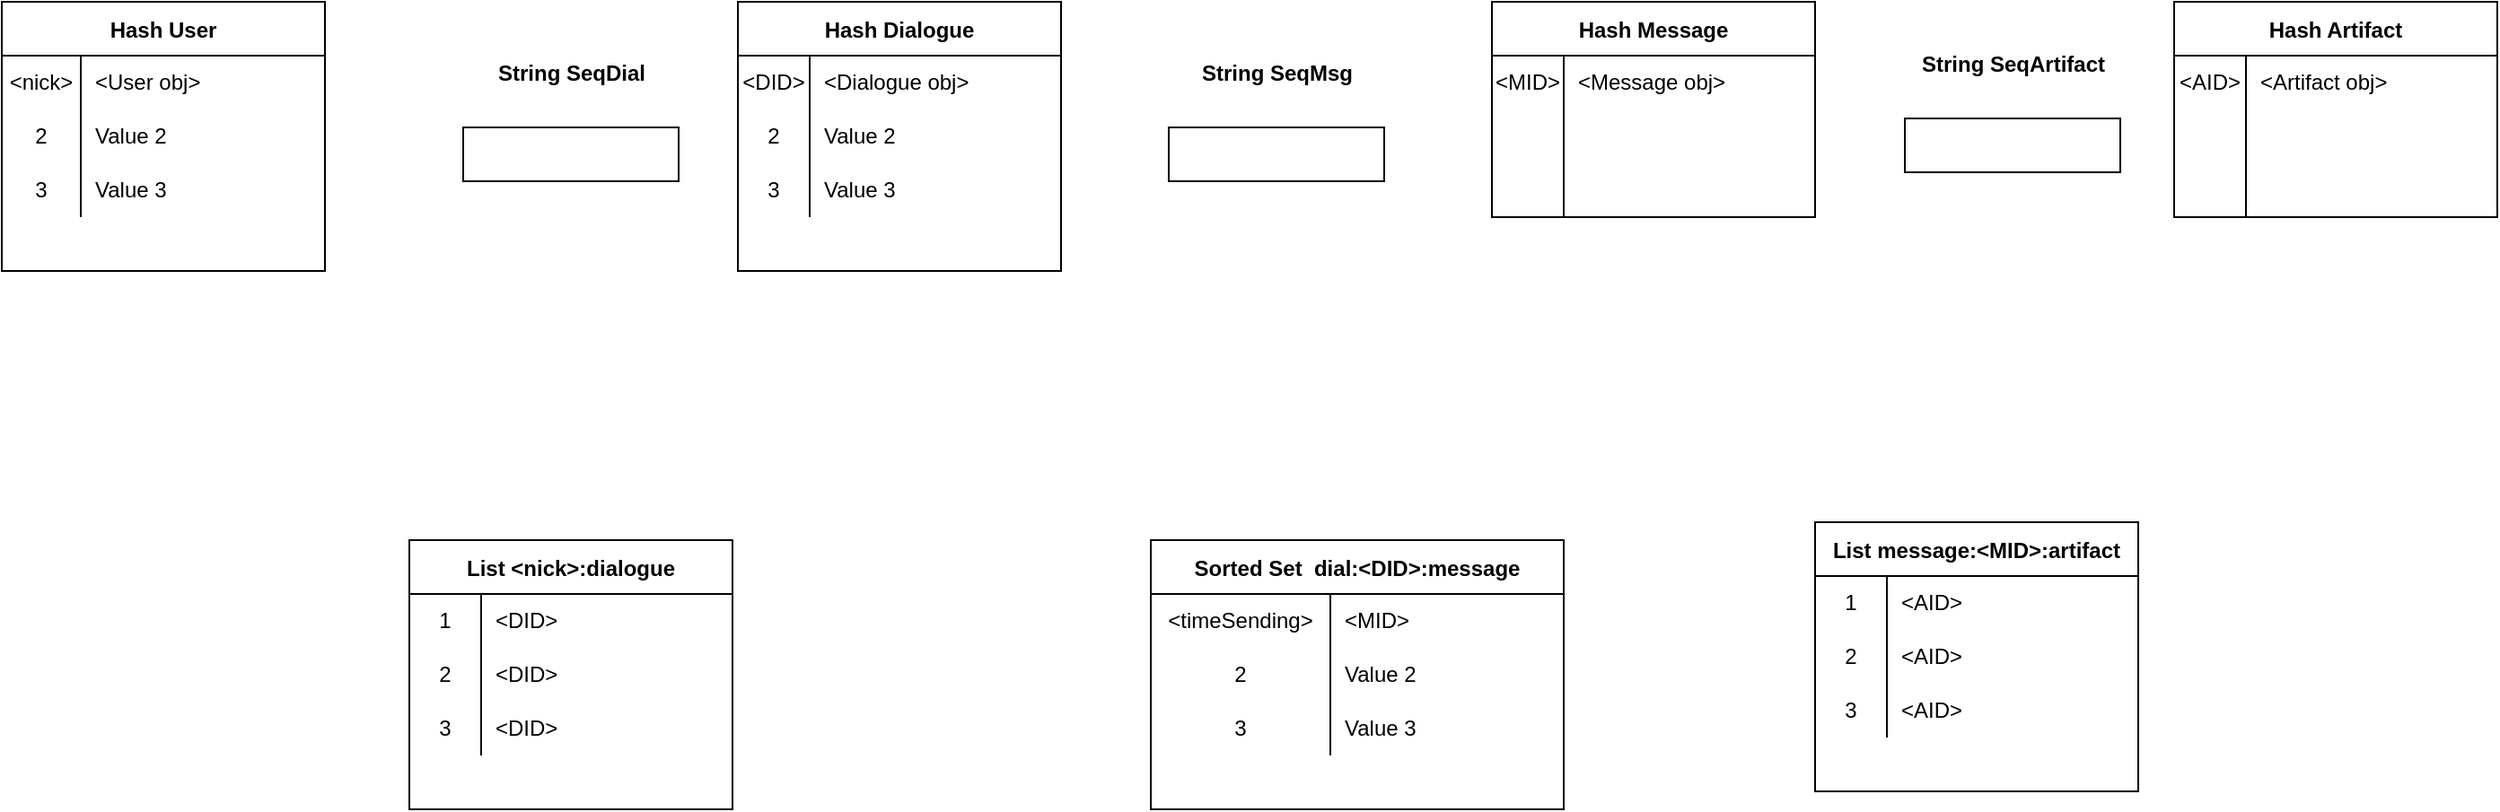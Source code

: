 <mxfile version="19.0.3" type="device"><diagram id="YDS3Kun28kK4We9RIPZs" name="Страница 1"><mxGraphModel dx="2249" dy="865" grid="1" gridSize="10" guides="1" tooltips="1" connect="1" arrows="1" fold="1" page="1" pageScale="1" pageWidth="827" pageHeight="1169" math="0" shadow="0"><root><mxCell id="0"/><mxCell id="1" parent="0"/><mxCell id="cifgh8cmRTteLWyUKo6B-1" value="Hash User" style="shape=table;startSize=30;container=1;collapsible=0;childLayout=tableLayout;fixedRows=1;rowLines=0;fontStyle=1;" parent="1" vertex="1"><mxGeometry x="-730" y="80" width="180" height="150" as="geometry"/></mxCell><mxCell id="cifgh8cmRTteLWyUKo6B-2" value="" style="shape=tableRow;horizontal=0;startSize=0;swimlaneHead=0;swimlaneBody=0;top=0;left=0;bottom=0;right=0;collapsible=0;dropTarget=0;fillColor=none;points=[[0,0.5],[1,0.5]];portConstraint=eastwest;" parent="cifgh8cmRTteLWyUKo6B-1" vertex="1"><mxGeometry y="30" width="180" height="30" as="geometry"/></mxCell><mxCell id="cifgh8cmRTteLWyUKo6B-3" value="&amp;lt;nick&amp;gt;" style="shape=partialRectangle;html=1;whiteSpace=wrap;connectable=0;fillColor=none;top=0;left=0;bottom=0;right=0;overflow=hidden;pointerEvents=1;" parent="cifgh8cmRTteLWyUKo6B-2" vertex="1"><mxGeometry width="44" height="30" as="geometry"><mxRectangle width="44" height="30" as="alternateBounds"/></mxGeometry></mxCell><mxCell id="cifgh8cmRTteLWyUKo6B-4" value="&amp;lt;User obj&amp;gt;" style="shape=partialRectangle;html=1;whiteSpace=wrap;connectable=0;fillColor=none;top=0;left=0;bottom=0;right=0;align=left;spacingLeft=6;overflow=hidden;" parent="cifgh8cmRTteLWyUKo6B-2" vertex="1"><mxGeometry x="44" width="136" height="30" as="geometry"><mxRectangle width="136" height="30" as="alternateBounds"/></mxGeometry></mxCell><mxCell id="cifgh8cmRTteLWyUKo6B-5" value="" style="shape=tableRow;horizontal=0;startSize=0;swimlaneHead=0;swimlaneBody=0;top=0;left=0;bottom=0;right=0;collapsible=0;dropTarget=0;fillColor=none;points=[[0,0.5],[1,0.5]];portConstraint=eastwest;" parent="cifgh8cmRTteLWyUKo6B-1" vertex="1"><mxGeometry y="60" width="180" height="30" as="geometry"/></mxCell><mxCell id="cifgh8cmRTteLWyUKo6B-6" value="2" style="shape=partialRectangle;html=1;whiteSpace=wrap;connectable=0;fillColor=none;top=0;left=0;bottom=0;right=0;overflow=hidden;" parent="cifgh8cmRTteLWyUKo6B-5" vertex="1"><mxGeometry width="44" height="30" as="geometry"><mxRectangle width="44" height="30" as="alternateBounds"/></mxGeometry></mxCell><mxCell id="cifgh8cmRTteLWyUKo6B-7" value="Value 2" style="shape=partialRectangle;html=1;whiteSpace=wrap;connectable=0;fillColor=none;top=0;left=0;bottom=0;right=0;align=left;spacingLeft=6;overflow=hidden;" parent="cifgh8cmRTteLWyUKo6B-5" vertex="1"><mxGeometry x="44" width="136" height="30" as="geometry"><mxRectangle width="136" height="30" as="alternateBounds"/></mxGeometry></mxCell><mxCell id="cifgh8cmRTteLWyUKo6B-8" value="" style="shape=tableRow;horizontal=0;startSize=0;swimlaneHead=0;swimlaneBody=0;top=0;left=0;bottom=0;right=0;collapsible=0;dropTarget=0;fillColor=none;points=[[0,0.5],[1,0.5]];portConstraint=eastwest;" parent="cifgh8cmRTteLWyUKo6B-1" vertex="1"><mxGeometry y="90" width="180" height="30" as="geometry"/></mxCell><mxCell id="cifgh8cmRTteLWyUKo6B-9" value="3" style="shape=partialRectangle;html=1;whiteSpace=wrap;connectable=0;fillColor=none;top=0;left=0;bottom=0;right=0;overflow=hidden;" parent="cifgh8cmRTteLWyUKo6B-8" vertex="1"><mxGeometry width="44" height="30" as="geometry"><mxRectangle width="44" height="30" as="alternateBounds"/></mxGeometry></mxCell><mxCell id="cifgh8cmRTteLWyUKo6B-10" value="Value 3" style="shape=partialRectangle;html=1;whiteSpace=wrap;connectable=0;fillColor=none;top=0;left=0;bottom=0;right=0;align=left;spacingLeft=6;overflow=hidden;" parent="cifgh8cmRTteLWyUKo6B-8" vertex="1"><mxGeometry x="44" width="136" height="30" as="geometry"><mxRectangle width="136" height="30" as="alternateBounds"/></mxGeometry></mxCell><mxCell id="cifgh8cmRTteLWyUKo6B-11" value="Hash Dialogue" style="shape=table;startSize=30;container=1;collapsible=0;childLayout=tableLayout;fixedRows=1;rowLines=0;fontStyle=1;" parent="1" vertex="1"><mxGeometry x="-320" y="80" width="180" height="150" as="geometry"/></mxCell><mxCell id="cifgh8cmRTteLWyUKo6B-12" value="" style="shape=tableRow;horizontal=0;startSize=0;swimlaneHead=0;swimlaneBody=0;top=0;left=0;bottom=0;right=0;collapsible=0;dropTarget=0;fillColor=none;points=[[0,0.5],[1,0.5]];portConstraint=eastwest;" parent="cifgh8cmRTteLWyUKo6B-11" vertex="1"><mxGeometry y="30" width="180" height="30" as="geometry"/></mxCell><mxCell id="cifgh8cmRTteLWyUKo6B-13" value="&amp;lt;DID&amp;gt;" style="shape=partialRectangle;html=1;whiteSpace=wrap;connectable=0;fillColor=none;top=0;left=0;bottom=0;right=0;overflow=hidden;pointerEvents=1;" parent="cifgh8cmRTteLWyUKo6B-12" vertex="1"><mxGeometry width="40" height="30" as="geometry"><mxRectangle width="40" height="30" as="alternateBounds"/></mxGeometry></mxCell><mxCell id="cifgh8cmRTteLWyUKo6B-14" value="&amp;lt;Dialogue obj&amp;gt;" style="shape=partialRectangle;html=1;whiteSpace=wrap;connectable=0;fillColor=none;top=0;left=0;bottom=0;right=0;align=left;spacingLeft=6;overflow=hidden;" parent="cifgh8cmRTteLWyUKo6B-12" vertex="1"><mxGeometry x="40" width="140" height="30" as="geometry"><mxRectangle width="140" height="30" as="alternateBounds"/></mxGeometry></mxCell><mxCell id="cifgh8cmRTteLWyUKo6B-15" value="" style="shape=tableRow;horizontal=0;startSize=0;swimlaneHead=0;swimlaneBody=0;top=0;left=0;bottom=0;right=0;collapsible=0;dropTarget=0;fillColor=none;points=[[0,0.5],[1,0.5]];portConstraint=eastwest;" parent="cifgh8cmRTteLWyUKo6B-11" vertex="1"><mxGeometry y="60" width="180" height="30" as="geometry"/></mxCell><mxCell id="cifgh8cmRTteLWyUKo6B-16" value="2" style="shape=partialRectangle;html=1;whiteSpace=wrap;connectable=0;fillColor=none;top=0;left=0;bottom=0;right=0;overflow=hidden;" parent="cifgh8cmRTteLWyUKo6B-15" vertex="1"><mxGeometry width="40" height="30" as="geometry"><mxRectangle width="40" height="30" as="alternateBounds"/></mxGeometry></mxCell><mxCell id="cifgh8cmRTteLWyUKo6B-17" value="Value 2" style="shape=partialRectangle;html=1;whiteSpace=wrap;connectable=0;fillColor=none;top=0;left=0;bottom=0;right=0;align=left;spacingLeft=6;overflow=hidden;" parent="cifgh8cmRTteLWyUKo6B-15" vertex="1"><mxGeometry x="40" width="140" height="30" as="geometry"><mxRectangle width="140" height="30" as="alternateBounds"/></mxGeometry></mxCell><mxCell id="cifgh8cmRTteLWyUKo6B-18" value="" style="shape=tableRow;horizontal=0;startSize=0;swimlaneHead=0;swimlaneBody=0;top=0;left=0;bottom=0;right=0;collapsible=0;dropTarget=0;fillColor=none;points=[[0,0.5],[1,0.5]];portConstraint=eastwest;" parent="cifgh8cmRTteLWyUKo6B-11" vertex="1"><mxGeometry y="90" width="180" height="30" as="geometry"/></mxCell><mxCell id="cifgh8cmRTteLWyUKo6B-19" value="3" style="shape=partialRectangle;html=1;whiteSpace=wrap;connectable=0;fillColor=none;top=0;left=0;bottom=0;right=0;overflow=hidden;" parent="cifgh8cmRTteLWyUKo6B-18" vertex="1"><mxGeometry width="40" height="30" as="geometry"><mxRectangle width="40" height="30" as="alternateBounds"/></mxGeometry></mxCell><mxCell id="cifgh8cmRTteLWyUKo6B-20" value="Value 3" style="shape=partialRectangle;html=1;whiteSpace=wrap;connectable=0;fillColor=none;top=0;left=0;bottom=0;right=0;align=left;spacingLeft=6;overflow=hidden;" parent="cifgh8cmRTteLWyUKo6B-18" vertex="1"><mxGeometry x="40" width="140" height="30" as="geometry"><mxRectangle width="140" height="30" as="alternateBounds"/></mxGeometry></mxCell><mxCell id="cifgh8cmRTteLWyUKo6B-51" value="List &lt;nick&gt;:dialogue" style="shape=table;startSize=30;container=1;collapsible=0;childLayout=tableLayout;fixedRows=1;rowLines=0;fontStyle=1;" parent="1" vertex="1"><mxGeometry x="-503" y="380" width="180" height="150" as="geometry"/></mxCell><mxCell id="cifgh8cmRTteLWyUKo6B-52" value="" style="shape=tableRow;horizontal=0;startSize=0;swimlaneHead=0;swimlaneBody=0;top=0;left=0;bottom=0;right=0;collapsible=0;dropTarget=0;fillColor=none;points=[[0,0.5],[1,0.5]];portConstraint=eastwest;" parent="cifgh8cmRTteLWyUKo6B-51" vertex="1"><mxGeometry y="30" width="180" height="30" as="geometry"/></mxCell><mxCell id="cifgh8cmRTteLWyUKo6B-53" value="1" style="shape=partialRectangle;html=1;whiteSpace=wrap;connectable=0;fillColor=none;top=0;left=0;bottom=0;right=0;overflow=hidden;pointerEvents=1;" parent="cifgh8cmRTteLWyUKo6B-52" vertex="1"><mxGeometry width="40" height="30" as="geometry"><mxRectangle width="40" height="30" as="alternateBounds"/></mxGeometry></mxCell><mxCell id="cifgh8cmRTteLWyUKo6B-54" value="&amp;lt;DID&amp;gt;" style="shape=partialRectangle;html=1;whiteSpace=wrap;connectable=0;fillColor=none;top=0;left=0;bottom=0;right=0;align=left;spacingLeft=6;overflow=hidden;" parent="cifgh8cmRTteLWyUKo6B-52" vertex="1"><mxGeometry x="40" width="140" height="30" as="geometry"><mxRectangle width="140" height="30" as="alternateBounds"/></mxGeometry></mxCell><mxCell id="cifgh8cmRTteLWyUKo6B-55" value="" style="shape=tableRow;horizontal=0;startSize=0;swimlaneHead=0;swimlaneBody=0;top=0;left=0;bottom=0;right=0;collapsible=0;dropTarget=0;fillColor=none;points=[[0,0.5],[1,0.5]];portConstraint=eastwest;" parent="cifgh8cmRTteLWyUKo6B-51" vertex="1"><mxGeometry y="60" width="180" height="30" as="geometry"/></mxCell><mxCell id="cifgh8cmRTteLWyUKo6B-56" value="2" style="shape=partialRectangle;html=1;whiteSpace=wrap;connectable=0;fillColor=none;top=0;left=0;bottom=0;right=0;overflow=hidden;" parent="cifgh8cmRTteLWyUKo6B-55" vertex="1"><mxGeometry width="40" height="30" as="geometry"><mxRectangle width="40" height="30" as="alternateBounds"/></mxGeometry></mxCell><mxCell id="cifgh8cmRTteLWyUKo6B-57" value="&amp;lt;DID&amp;gt;" style="shape=partialRectangle;html=1;whiteSpace=wrap;connectable=0;fillColor=none;top=0;left=0;bottom=0;right=0;align=left;spacingLeft=6;overflow=hidden;" parent="cifgh8cmRTteLWyUKo6B-55" vertex="1"><mxGeometry x="40" width="140" height="30" as="geometry"><mxRectangle width="140" height="30" as="alternateBounds"/></mxGeometry></mxCell><mxCell id="cifgh8cmRTteLWyUKo6B-58" value="" style="shape=tableRow;horizontal=0;startSize=0;swimlaneHead=0;swimlaneBody=0;top=0;left=0;bottom=0;right=0;collapsible=0;dropTarget=0;fillColor=none;points=[[0,0.5],[1,0.5]];portConstraint=eastwest;" parent="cifgh8cmRTteLWyUKo6B-51" vertex="1"><mxGeometry y="90" width="180" height="30" as="geometry"/></mxCell><mxCell id="cifgh8cmRTteLWyUKo6B-59" value="3" style="shape=partialRectangle;html=1;whiteSpace=wrap;connectable=0;fillColor=none;top=0;left=0;bottom=0;right=0;overflow=hidden;" parent="cifgh8cmRTteLWyUKo6B-58" vertex="1"><mxGeometry width="40" height="30" as="geometry"><mxRectangle width="40" height="30" as="alternateBounds"/></mxGeometry></mxCell><mxCell id="cifgh8cmRTteLWyUKo6B-60" value="&amp;lt;DID&amp;gt;" style="shape=partialRectangle;html=1;whiteSpace=wrap;connectable=0;fillColor=none;top=0;left=0;bottom=0;right=0;align=left;spacingLeft=6;overflow=hidden;" parent="cifgh8cmRTteLWyUKo6B-58" vertex="1"><mxGeometry x="40" width="140" height="30" as="geometry"><mxRectangle width="140" height="30" as="alternateBounds"/></mxGeometry></mxCell><mxCell id="cifgh8cmRTteLWyUKo6B-62" value="Hash Message" style="shape=table;startSize=30;container=1;collapsible=0;childLayout=tableLayout;fixedRows=1;rowLines=0;fontStyle=1;" parent="1" vertex="1"><mxGeometry x="100" y="80" width="180" height="120" as="geometry"/></mxCell><mxCell id="cifgh8cmRTteLWyUKo6B-63" value="" style="shape=tableRow;horizontal=0;startSize=0;swimlaneHead=0;swimlaneBody=0;top=0;left=0;bottom=0;right=0;collapsible=0;dropTarget=0;fillColor=none;points=[[0,0.5],[1,0.5]];portConstraint=eastwest;" parent="cifgh8cmRTteLWyUKo6B-62" vertex="1"><mxGeometry y="30" width="180" height="30" as="geometry"/></mxCell><mxCell id="cifgh8cmRTteLWyUKo6B-64" value="&amp;lt;MID&amp;gt;" style="shape=partialRectangle;html=1;whiteSpace=wrap;connectable=0;fillColor=none;top=0;left=0;bottom=0;right=0;overflow=hidden;pointerEvents=1;" parent="cifgh8cmRTteLWyUKo6B-63" vertex="1"><mxGeometry width="40" height="30" as="geometry"><mxRectangle width="40" height="30" as="alternateBounds"/></mxGeometry></mxCell><mxCell id="cifgh8cmRTteLWyUKo6B-65" value="&amp;lt;Message obj&amp;gt;" style="shape=partialRectangle;html=1;whiteSpace=wrap;connectable=0;fillColor=none;top=0;left=0;bottom=0;right=0;align=left;spacingLeft=6;overflow=hidden;" parent="cifgh8cmRTteLWyUKo6B-63" vertex="1"><mxGeometry x="40" width="140" height="30" as="geometry"><mxRectangle width="140" height="30" as="alternateBounds"/></mxGeometry></mxCell><mxCell id="cifgh8cmRTteLWyUKo6B-66" value="" style="shape=tableRow;horizontal=0;startSize=0;swimlaneHead=0;swimlaneBody=0;top=0;left=0;bottom=0;right=0;collapsible=0;dropTarget=0;fillColor=none;points=[[0,0.5],[1,0.5]];portConstraint=eastwest;" parent="cifgh8cmRTteLWyUKo6B-62" vertex="1"><mxGeometry y="60" width="180" height="30" as="geometry"/></mxCell><mxCell id="cifgh8cmRTteLWyUKo6B-67" value="" style="shape=partialRectangle;html=1;whiteSpace=wrap;connectable=0;fillColor=none;top=0;left=0;bottom=0;right=0;overflow=hidden;" parent="cifgh8cmRTteLWyUKo6B-66" vertex="1"><mxGeometry width="40" height="30" as="geometry"><mxRectangle width="40" height="30" as="alternateBounds"/></mxGeometry></mxCell><mxCell id="cifgh8cmRTteLWyUKo6B-68" value="" style="shape=partialRectangle;html=1;whiteSpace=wrap;connectable=0;fillColor=none;top=0;left=0;bottom=0;right=0;align=left;spacingLeft=6;overflow=hidden;" parent="cifgh8cmRTteLWyUKo6B-66" vertex="1"><mxGeometry x="40" width="140" height="30" as="geometry"><mxRectangle width="140" height="30" as="alternateBounds"/></mxGeometry></mxCell><mxCell id="cifgh8cmRTteLWyUKo6B-69" value="" style="shape=tableRow;horizontal=0;startSize=0;swimlaneHead=0;swimlaneBody=0;top=0;left=0;bottom=0;right=0;collapsible=0;dropTarget=0;fillColor=none;points=[[0,0.5],[1,0.5]];portConstraint=eastwest;" parent="cifgh8cmRTteLWyUKo6B-62" vertex="1"><mxGeometry y="90" width="180" height="30" as="geometry"/></mxCell><mxCell id="cifgh8cmRTteLWyUKo6B-70" value="" style="shape=partialRectangle;html=1;whiteSpace=wrap;connectable=0;fillColor=none;top=0;left=0;bottom=0;right=0;overflow=hidden;" parent="cifgh8cmRTteLWyUKo6B-69" vertex="1"><mxGeometry width="40" height="30" as="geometry"><mxRectangle width="40" height="30" as="alternateBounds"/></mxGeometry></mxCell><mxCell id="cifgh8cmRTteLWyUKo6B-71" value="" style="shape=partialRectangle;html=1;whiteSpace=wrap;connectable=0;fillColor=none;top=0;left=0;bottom=0;right=0;align=left;spacingLeft=6;overflow=hidden;" parent="cifgh8cmRTteLWyUKo6B-69" vertex="1"><mxGeometry x="40" width="140" height="30" as="geometry"><mxRectangle width="140" height="30" as="alternateBounds"/></mxGeometry></mxCell><mxCell id="cifgh8cmRTteLWyUKo6B-72" value="Sorted Set  dial:&lt;DID&gt;:message" style="shape=table;startSize=30;container=1;collapsible=0;childLayout=tableLayout;fixedRows=1;rowLines=0;fontStyle=1;" parent="1" vertex="1"><mxGeometry x="-90" y="380" width="230" height="150" as="geometry"/></mxCell><mxCell id="cifgh8cmRTteLWyUKo6B-73" value="" style="shape=tableRow;horizontal=0;startSize=0;swimlaneHead=0;swimlaneBody=0;top=0;left=0;bottom=0;right=0;collapsible=0;dropTarget=0;fillColor=none;points=[[0,0.5],[1,0.5]];portConstraint=eastwest;" parent="cifgh8cmRTteLWyUKo6B-72" vertex="1"><mxGeometry y="30" width="230" height="30" as="geometry"/></mxCell><mxCell id="cifgh8cmRTteLWyUKo6B-74" value="&amp;lt;timeSending&amp;gt;" style="shape=partialRectangle;html=1;whiteSpace=wrap;connectable=0;fillColor=none;top=0;left=0;bottom=0;right=0;overflow=hidden;pointerEvents=1;" parent="cifgh8cmRTteLWyUKo6B-73" vertex="1"><mxGeometry width="100" height="30" as="geometry"><mxRectangle width="100" height="30" as="alternateBounds"/></mxGeometry></mxCell><mxCell id="cifgh8cmRTteLWyUKo6B-75" value="&amp;lt;MID&amp;gt;" style="shape=partialRectangle;html=1;whiteSpace=wrap;connectable=0;fillColor=none;top=0;left=0;bottom=0;right=0;align=left;spacingLeft=6;overflow=hidden;" parent="cifgh8cmRTteLWyUKo6B-73" vertex="1"><mxGeometry x="100" width="130" height="30" as="geometry"><mxRectangle width="130" height="30" as="alternateBounds"/></mxGeometry></mxCell><mxCell id="cifgh8cmRTteLWyUKo6B-76" value="" style="shape=tableRow;horizontal=0;startSize=0;swimlaneHead=0;swimlaneBody=0;top=0;left=0;bottom=0;right=0;collapsible=0;dropTarget=0;fillColor=none;points=[[0,0.5],[1,0.5]];portConstraint=eastwest;" parent="cifgh8cmRTteLWyUKo6B-72" vertex="1"><mxGeometry y="60" width="230" height="30" as="geometry"/></mxCell><mxCell id="cifgh8cmRTteLWyUKo6B-77" value="2" style="shape=partialRectangle;html=1;whiteSpace=wrap;connectable=0;fillColor=none;top=0;left=0;bottom=0;right=0;overflow=hidden;" parent="cifgh8cmRTteLWyUKo6B-76" vertex="1"><mxGeometry width="100" height="30" as="geometry"><mxRectangle width="100" height="30" as="alternateBounds"/></mxGeometry></mxCell><mxCell id="cifgh8cmRTteLWyUKo6B-78" value="Value 2" style="shape=partialRectangle;html=1;whiteSpace=wrap;connectable=0;fillColor=none;top=0;left=0;bottom=0;right=0;align=left;spacingLeft=6;overflow=hidden;" parent="cifgh8cmRTteLWyUKo6B-76" vertex="1"><mxGeometry x="100" width="130" height="30" as="geometry"><mxRectangle width="130" height="30" as="alternateBounds"/></mxGeometry></mxCell><mxCell id="cifgh8cmRTteLWyUKo6B-79" value="" style="shape=tableRow;horizontal=0;startSize=0;swimlaneHead=0;swimlaneBody=0;top=0;left=0;bottom=0;right=0;collapsible=0;dropTarget=0;fillColor=none;points=[[0,0.5],[1,0.5]];portConstraint=eastwest;" parent="cifgh8cmRTteLWyUKo6B-72" vertex="1"><mxGeometry y="90" width="230" height="30" as="geometry"/></mxCell><mxCell id="cifgh8cmRTteLWyUKo6B-80" value="3" style="shape=partialRectangle;html=1;whiteSpace=wrap;connectable=0;fillColor=none;top=0;left=0;bottom=0;right=0;overflow=hidden;" parent="cifgh8cmRTteLWyUKo6B-79" vertex="1"><mxGeometry width="100" height="30" as="geometry"><mxRectangle width="100" height="30" as="alternateBounds"/></mxGeometry></mxCell><mxCell id="cifgh8cmRTteLWyUKo6B-81" value="Value 3" style="shape=partialRectangle;html=1;whiteSpace=wrap;connectable=0;fillColor=none;top=0;left=0;bottom=0;right=0;align=left;spacingLeft=6;overflow=hidden;" parent="cifgh8cmRTteLWyUKo6B-79" vertex="1"><mxGeometry x="100" width="130" height="30" as="geometry"><mxRectangle width="130" height="30" as="alternateBounds"/></mxGeometry></mxCell><mxCell id="cifgh8cmRTteLWyUKo6B-82" value="Hash Artifact" style="shape=table;startSize=30;container=1;collapsible=0;childLayout=tableLayout;fixedRows=1;rowLines=0;fontStyle=1;" parent="1" vertex="1"><mxGeometry x="480" y="80" width="180" height="120" as="geometry"/></mxCell><mxCell id="cifgh8cmRTteLWyUKo6B-83" value="" style="shape=tableRow;horizontal=0;startSize=0;swimlaneHead=0;swimlaneBody=0;top=0;left=0;bottom=0;right=0;collapsible=0;dropTarget=0;fillColor=none;points=[[0,0.5],[1,0.5]];portConstraint=eastwest;" parent="cifgh8cmRTteLWyUKo6B-82" vertex="1"><mxGeometry y="30" width="180" height="30" as="geometry"/></mxCell><mxCell id="cifgh8cmRTteLWyUKo6B-84" value="&amp;lt;AID&amp;gt;" style="shape=partialRectangle;html=1;whiteSpace=wrap;connectable=0;fillColor=none;top=0;left=0;bottom=0;right=0;overflow=hidden;pointerEvents=1;" parent="cifgh8cmRTteLWyUKo6B-83" vertex="1"><mxGeometry width="40" height="30" as="geometry"><mxRectangle width="40" height="30" as="alternateBounds"/></mxGeometry></mxCell><mxCell id="cifgh8cmRTteLWyUKo6B-85" value="&amp;lt;Artifact obj&amp;gt;" style="shape=partialRectangle;html=1;whiteSpace=wrap;connectable=0;fillColor=none;top=0;left=0;bottom=0;right=0;align=left;spacingLeft=6;overflow=hidden;" parent="cifgh8cmRTteLWyUKo6B-83" vertex="1"><mxGeometry x="40" width="140" height="30" as="geometry"><mxRectangle width="140" height="30" as="alternateBounds"/></mxGeometry></mxCell><mxCell id="cifgh8cmRTteLWyUKo6B-86" value="" style="shape=tableRow;horizontal=0;startSize=0;swimlaneHead=0;swimlaneBody=0;top=0;left=0;bottom=0;right=0;collapsible=0;dropTarget=0;fillColor=none;points=[[0,0.5],[1,0.5]];portConstraint=eastwest;" parent="cifgh8cmRTteLWyUKo6B-82" vertex="1"><mxGeometry y="60" width="180" height="30" as="geometry"/></mxCell><mxCell id="cifgh8cmRTteLWyUKo6B-87" value="" style="shape=partialRectangle;html=1;whiteSpace=wrap;connectable=0;fillColor=none;top=0;left=0;bottom=0;right=0;overflow=hidden;" parent="cifgh8cmRTteLWyUKo6B-86" vertex="1"><mxGeometry width="40" height="30" as="geometry"><mxRectangle width="40" height="30" as="alternateBounds"/></mxGeometry></mxCell><mxCell id="cifgh8cmRTteLWyUKo6B-88" value="" style="shape=partialRectangle;html=1;whiteSpace=wrap;connectable=0;fillColor=none;top=0;left=0;bottom=0;right=0;align=left;spacingLeft=6;overflow=hidden;" parent="cifgh8cmRTteLWyUKo6B-86" vertex="1"><mxGeometry x="40" width="140" height="30" as="geometry"><mxRectangle width="140" height="30" as="alternateBounds"/></mxGeometry></mxCell><mxCell id="cifgh8cmRTteLWyUKo6B-89" value="" style="shape=tableRow;horizontal=0;startSize=0;swimlaneHead=0;swimlaneBody=0;top=0;left=0;bottom=0;right=0;collapsible=0;dropTarget=0;fillColor=none;points=[[0,0.5],[1,0.5]];portConstraint=eastwest;" parent="cifgh8cmRTteLWyUKo6B-82" vertex="1"><mxGeometry y="90" width="180" height="30" as="geometry"/></mxCell><mxCell id="cifgh8cmRTteLWyUKo6B-90" value="" style="shape=partialRectangle;html=1;whiteSpace=wrap;connectable=0;fillColor=none;top=0;left=0;bottom=0;right=0;overflow=hidden;" parent="cifgh8cmRTteLWyUKo6B-89" vertex="1"><mxGeometry width="40" height="30" as="geometry"><mxRectangle width="40" height="30" as="alternateBounds"/></mxGeometry></mxCell><mxCell id="cifgh8cmRTteLWyUKo6B-91" value="" style="shape=partialRectangle;html=1;whiteSpace=wrap;connectable=0;fillColor=none;top=0;left=0;bottom=0;right=0;align=left;spacingLeft=6;overflow=hidden;" parent="cifgh8cmRTteLWyUKo6B-89" vertex="1"><mxGeometry x="40" width="140" height="30" as="geometry"><mxRectangle width="140" height="30" as="alternateBounds"/></mxGeometry></mxCell><mxCell id="cifgh8cmRTteLWyUKo6B-92" value="List message:&lt;MID&gt;:artifact" style="shape=table;startSize=30;container=1;collapsible=0;childLayout=tableLayout;fixedRows=1;rowLines=0;fontStyle=1;" parent="1" vertex="1"><mxGeometry x="280" y="370" width="180" height="150" as="geometry"/></mxCell><mxCell id="cifgh8cmRTteLWyUKo6B-93" value="" style="shape=tableRow;horizontal=0;startSize=0;swimlaneHead=0;swimlaneBody=0;top=0;left=0;bottom=0;right=0;collapsible=0;dropTarget=0;fillColor=none;points=[[0,0.5],[1,0.5]];portConstraint=eastwest;" parent="cifgh8cmRTteLWyUKo6B-92" vertex="1"><mxGeometry y="30" width="180" height="30" as="geometry"/></mxCell><mxCell id="cifgh8cmRTteLWyUKo6B-94" value="1" style="shape=partialRectangle;html=1;whiteSpace=wrap;connectable=0;fillColor=none;top=0;left=0;bottom=0;right=0;overflow=hidden;pointerEvents=1;" parent="cifgh8cmRTteLWyUKo6B-93" vertex="1"><mxGeometry width="40" height="30" as="geometry"><mxRectangle width="40" height="30" as="alternateBounds"/></mxGeometry></mxCell><mxCell id="cifgh8cmRTteLWyUKo6B-95" value="&amp;lt;AID&amp;gt;" style="shape=partialRectangle;html=1;whiteSpace=wrap;connectable=0;fillColor=none;top=0;left=0;bottom=0;right=0;align=left;spacingLeft=6;overflow=hidden;" parent="cifgh8cmRTteLWyUKo6B-93" vertex="1"><mxGeometry x="40" width="140" height="30" as="geometry"><mxRectangle width="140" height="30" as="alternateBounds"/></mxGeometry></mxCell><mxCell id="cifgh8cmRTteLWyUKo6B-96" value="" style="shape=tableRow;horizontal=0;startSize=0;swimlaneHead=0;swimlaneBody=0;top=0;left=0;bottom=0;right=0;collapsible=0;dropTarget=0;fillColor=none;points=[[0,0.5],[1,0.5]];portConstraint=eastwest;" parent="cifgh8cmRTteLWyUKo6B-92" vertex="1"><mxGeometry y="60" width="180" height="30" as="geometry"/></mxCell><mxCell id="cifgh8cmRTteLWyUKo6B-97" value="2" style="shape=partialRectangle;html=1;whiteSpace=wrap;connectable=0;fillColor=none;top=0;left=0;bottom=0;right=0;overflow=hidden;" parent="cifgh8cmRTteLWyUKo6B-96" vertex="1"><mxGeometry width="40" height="30" as="geometry"><mxRectangle width="40" height="30" as="alternateBounds"/></mxGeometry></mxCell><mxCell id="cifgh8cmRTteLWyUKo6B-98" value="&amp;lt;AID&amp;gt;" style="shape=partialRectangle;html=1;whiteSpace=wrap;connectable=0;fillColor=none;top=0;left=0;bottom=0;right=0;align=left;spacingLeft=6;overflow=hidden;" parent="cifgh8cmRTteLWyUKo6B-96" vertex="1"><mxGeometry x="40" width="140" height="30" as="geometry"><mxRectangle width="140" height="30" as="alternateBounds"/></mxGeometry></mxCell><mxCell id="cifgh8cmRTteLWyUKo6B-99" value="" style="shape=tableRow;horizontal=0;startSize=0;swimlaneHead=0;swimlaneBody=0;top=0;left=0;bottom=0;right=0;collapsible=0;dropTarget=0;fillColor=none;points=[[0,0.5],[1,0.5]];portConstraint=eastwest;" parent="cifgh8cmRTteLWyUKo6B-92" vertex="1"><mxGeometry y="90" width="180" height="30" as="geometry"/></mxCell><mxCell id="cifgh8cmRTteLWyUKo6B-100" value="3" style="shape=partialRectangle;html=1;whiteSpace=wrap;connectable=0;fillColor=none;top=0;left=0;bottom=0;right=0;overflow=hidden;" parent="cifgh8cmRTteLWyUKo6B-99" vertex="1"><mxGeometry width="40" height="30" as="geometry"><mxRectangle width="40" height="30" as="alternateBounds"/></mxGeometry></mxCell><mxCell id="cifgh8cmRTteLWyUKo6B-101" value="&amp;lt;AID&amp;gt;" style="shape=partialRectangle;html=1;whiteSpace=wrap;connectable=0;fillColor=none;top=0;left=0;bottom=0;right=0;align=left;spacingLeft=6;overflow=hidden;" parent="cifgh8cmRTteLWyUKo6B-99" vertex="1"><mxGeometry x="40" width="140" height="30" as="geometry"><mxRectangle width="140" height="30" as="alternateBounds"/></mxGeometry></mxCell><mxCell id="_Hgsw3rz5zHwXiUTbutu-1" value="" style="group" vertex="1" connectable="0" parent="1"><mxGeometry x="-473" y="110" width="120" height="70" as="geometry"/></mxCell><mxCell id="_Hgsw3rz5zHwXiUTbutu-2" value="" style="rounded=0;whiteSpace=wrap;html=1;" vertex="1" parent="_Hgsw3rz5zHwXiUTbutu-1"><mxGeometry y="40" width="120" height="30" as="geometry"/></mxCell><mxCell id="_Hgsw3rz5zHwXiUTbutu-3" value="&lt;b&gt;String SeqDial&lt;/b&gt;" style="text;html=1;align=center;verticalAlign=middle;resizable=0;points=[];autosize=1;strokeColor=none;fillColor=none;" vertex="1" parent="_Hgsw3rz5zHwXiUTbutu-1"><mxGeometry x="10" width="100" height="20" as="geometry"/></mxCell><mxCell id="_Hgsw3rz5zHwXiUTbutu-5" value="" style="group" vertex="1" connectable="0" parent="1"><mxGeometry x="-80" y="110" width="120" height="70" as="geometry"/></mxCell><mxCell id="_Hgsw3rz5zHwXiUTbutu-6" value="" style="rounded=0;whiteSpace=wrap;html=1;" vertex="1" parent="_Hgsw3rz5zHwXiUTbutu-5"><mxGeometry y="40" width="120" height="30" as="geometry"/></mxCell><mxCell id="_Hgsw3rz5zHwXiUTbutu-7" value="&lt;b&gt;String SeqMsg&lt;/b&gt;" style="text;html=1;align=center;verticalAlign=middle;resizable=0;points=[];autosize=1;strokeColor=none;fillColor=none;" vertex="1" parent="_Hgsw3rz5zHwXiUTbutu-5"><mxGeometry x="10" width="100" height="20" as="geometry"/></mxCell><mxCell id="_Hgsw3rz5zHwXiUTbutu-8" value="" style="group" vertex="1" connectable="0" parent="1"><mxGeometry x="330" y="105" width="120" height="70" as="geometry"/></mxCell><mxCell id="_Hgsw3rz5zHwXiUTbutu-9" value="" style="rounded=0;whiteSpace=wrap;html=1;" vertex="1" parent="_Hgsw3rz5zHwXiUTbutu-8"><mxGeometry y="40" width="120" height="30" as="geometry"/></mxCell><mxCell id="_Hgsw3rz5zHwXiUTbutu-10" value="&lt;b&gt;String SeqArtifact&lt;/b&gt;" style="text;html=1;align=center;verticalAlign=middle;resizable=0;points=[];autosize=1;strokeColor=none;fillColor=none;" vertex="1" parent="_Hgsw3rz5zHwXiUTbutu-8"><mxGeometry width="120" height="20" as="geometry"/></mxCell></root></mxGraphModel></diagram></mxfile>